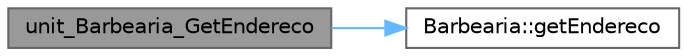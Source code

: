 digraph "unit_Barbearia_GetEndereco"
{
 // LATEX_PDF_SIZE
  bgcolor="transparent";
  edge [fontname=Helvetica,fontsize=10,labelfontname=Helvetica,labelfontsize=10];
  node [fontname=Helvetica,fontsize=10,shape=box,height=0.2,width=0.4];
  rankdir="LR";
  Node1 [id="Node000001",label="unit_Barbearia_GetEndereco",height=0.2,width=0.4,color="gray40", fillcolor="grey60", style="filled", fontcolor="black",tooltip=" "];
  Node1 -> Node2 [id="edge1_Node000001_Node000002",color="steelblue1",style="solid",tooltip=" "];
  Node2 [id="Node000002",label="Barbearia::getEndereco",height=0.2,width=0.4,color="grey40", fillcolor="white", style="filled",URL="$class_barbearia.html#a96c939bf6421a9fc4c6e8705d50dd0f3",tooltip=" "];
}
